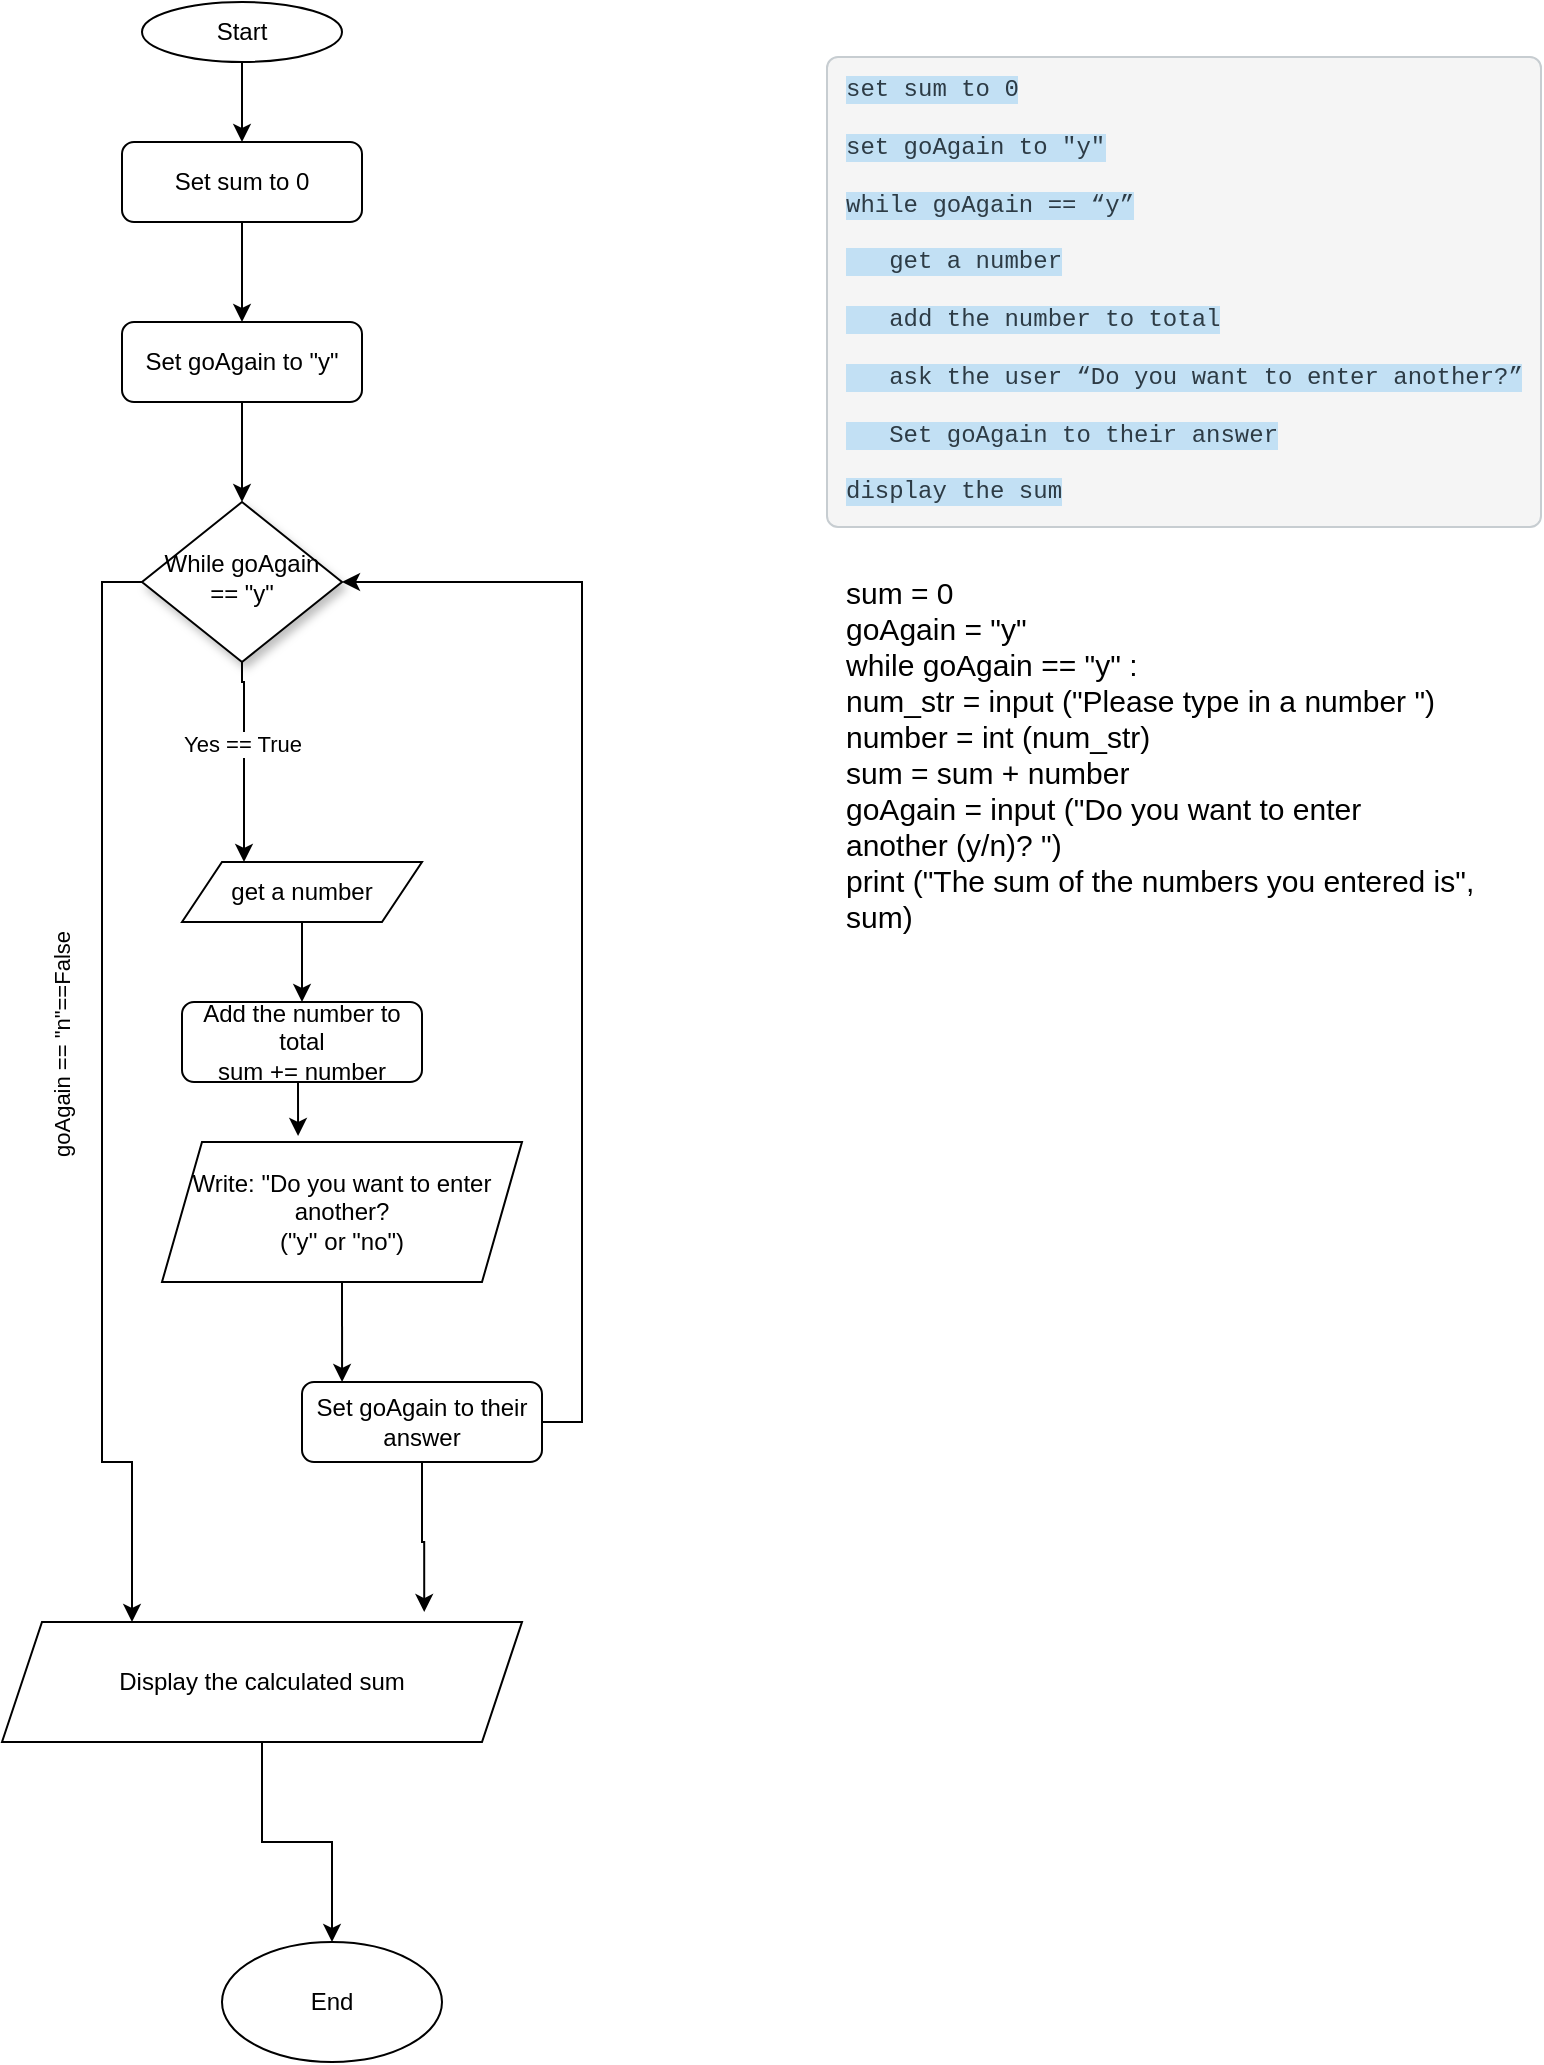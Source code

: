 <mxfile version="23.1.2" type="github">
  <diagram id="C5RBs43oDa-KdzZeNtuy" name="Page-1">
    <mxGraphModel dx="954" dy="640" grid="1" gridSize="10" guides="1" tooltips="1" connect="1" arrows="1" fold="1" page="1" pageScale="1" pageWidth="827" pageHeight="1169" math="0" shadow="0">
      <root>
        <mxCell id="WIyWlLk6GJQsqaUBKTNV-0" />
        <mxCell id="WIyWlLk6GJQsqaUBKTNV-1" parent="WIyWlLk6GJQsqaUBKTNV-0" />
        <mxCell id="v20488faDy4uhFnrYRyf-15" style="edgeStyle=orthogonalEdgeStyle;rounded=0;orthogonalLoop=1;jettySize=auto;html=1;exitX=0.5;exitY=1;exitDx=0;exitDy=0;" edge="1" parent="WIyWlLk6GJQsqaUBKTNV-1" source="WIyWlLk6GJQsqaUBKTNV-6">
          <mxGeometry relative="1" as="geometry">
            <mxPoint x="171" y="440" as="targetPoint" />
            <mxPoint x="170" y="320" as="sourcePoint" />
            <Array as="points">
              <mxPoint x="170" y="350" />
            </Array>
          </mxGeometry>
        </mxCell>
        <mxCell id="v20488faDy4uhFnrYRyf-16" value="Yes == True" style="edgeLabel;html=1;align=center;verticalAlign=middle;resizable=0;points=[];" vertex="1" connectable="0" parent="v20488faDy4uhFnrYRyf-15">
          <mxGeometry x="-0.439" relative="1" as="geometry">
            <mxPoint x="-1" y="13" as="offset" />
          </mxGeometry>
        </mxCell>
        <mxCell id="v20488faDy4uhFnrYRyf-18" style="edgeStyle=orthogonalEdgeStyle;rounded=0;orthogonalLoop=1;jettySize=auto;html=1;exitX=0;exitY=0.5;exitDx=0;exitDy=0;entryX=0.25;entryY=0;entryDx=0;entryDy=0;" edge="1" parent="WIyWlLk6GJQsqaUBKTNV-1" source="WIyWlLk6GJQsqaUBKTNV-6" target="v20488faDy4uhFnrYRyf-11">
          <mxGeometry relative="1" as="geometry">
            <mxPoint x="100" y="690" as="targetPoint" />
            <Array as="points">
              <mxPoint x="100" y="300" />
              <mxPoint x="100" y="740" />
            </Array>
          </mxGeometry>
        </mxCell>
        <mxCell id="v20488faDy4uhFnrYRyf-22" value="goAgain == &quot;n&quot;==False" style="edgeLabel;html=1;align=center;verticalAlign=middle;resizable=0;points=[];rotation=270;" vertex="1" connectable="0" parent="v20488faDy4uhFnrYRyf-18">
          <mxGeometry x="0.588" y="-6" relative="1" as="geometry">
            <mxPoint x="-14" y="-189" as="offset" />
          </mxGeometry>
        </mxCell>
        <mxCell id="WIyWlLk6GJQsqaUBKTNV-6" value="While goAgain == &quot;y&quot;" style="rhombus;whiteSpace=wrap;html=1;shadow=1;fontFamily=Helvetica;fontSize=12;align=center;strokeWidth=1;spacing=6;spacingTop=-4;" parent="WIyWlLk6GJQsqaUBKTNV-1" vertex="1">
          <mxGeometry x="120" y="260" width="100" height="80" as="geometry" />
        </mxCell>
        <mxCell id="v20488faDy4uhFnrYRyf-20" style="edgeStyle=orthogonalEdgeStyle;rounded=0;orthogonalLoop=1;jettySize=auto;html=1;entryX=0.5;entryY=0;entryDx=0;entryDy=0;" edge="1" parent="WIyWlLk6GJQsqaUBKTNV-1" source="WIyWlLk6GJQsqaUBKTNV-7" target="WIyWlLk6GJQsqaUBKTNV-12">
          <mxGeometry relative="1" as="geometry" />
        </mxCell>
        <mxCell id="WIyWlLk6GJQsqaUBKTNV-7" value="Set sum to 0" style="rounded=1;whiteSpace=wrap;html=1;fontSize=12;glass=0;strokeWidth=1;shadow=0;" parent="WIyWlLk6GJQsqaUBKTNV-1" vertex="1">
          <mxGeometry x="110" y="80" width="120" height="40" as="geometry" />
        </mxCell>
        <mxCell id="v20488faDy4uhFnrYRyf-21" style="edgeStyle=orthogonalEdgeStyle;rounded=0;orthogonalLoop=1;jettySize=auto;html=1;exitX=0.5;exitY=1;exitDx=0;exitDy=0;entryX=0.5;entryY=0;entryDx=0;entryDy=0;" edge="1" parent="WIyWlLk6GJQsqaUBKTNV-1" source="WIyWlLk6GJQsqaUBKTNV-12" target="WIyWlLk6GJQsqaUBKTNV-6">
          <mxGeometry relative="1" as="geometry" />
        </mxCell>
        <mxCell id="WIyWlLk6GJQsqaUBKTNV-12" value="Set goAgain to &quot;y&quot;" style="rounded=1;whiteSpace=wrap;html=1;fontSize=12;glass=0;strokeWidth=1;shadow=0;" parent="WIyWlLk6GJQsqaUBKTNV-1" vertex="1">
          <mxGeometry x="110" y="170" width="120" height="40" as="geometry" />
        </mxCell>
        <mxCell id="v20488faDy4uhFnrYRyf-19" style="edgeStyle=orthogonalEdgeStyle;rounded=0;orthogonalLoop=1;jettySize=auto;html=1;exitX=0.5;exitY=1;exitDx=0;exitDy=0;entryX=0.5;entryY=0;entryDx=0;entryDy=0;" edge="1" parent="WIyWlLk6GJQsqaUBKTNV-1" source="v20488faDy4uhFnrYRyf-0" target="WIyWlLk6GJQsqaUBKTNV-7">
          <mxGeometry relative="1" as="geometry" />
        </mxCell>
        <mxCell id="v20488faDy4uhFnrYRyf-0" value="Start" style="ellipse;whiteSpace=wrap;html=1;" vertex="1" parent="WIyWlLk6GJQsqaUBKTNV-1">
          <mxGeometry x="120" y="10" width="100" height="30" as="geometry" />
        </mxCell>
        <mxCell id="v20488faDy4uhFnrYRyf-3" value="Write: &quot;Do you want to enter another?&lt;br&gt;(&quot;y&#39;&#39; or &quot;no&quot;)" style="shape=parallelogram;perimeter=parallelogramPerimeter;whiteSpace=wrap;html=1;fixedSize=1;" vertex="1" parent="WIyWlLk6GJQsqaUBKTNV-1">
          <mxGeometry x="130" y="580" width="180" height="70" as="geometry" />
        </mxCell>
        <mxCell id="v20488faDy4uhFnrYRyf-23" style="edgeStyle=orthogonalEdgeStyle;rounded=0;orthogonalLoop=1;jettySize=auto;html=1;exitX=0.5;exitY=1;exitDx=0;exitDy=0;entryX=0.5;entryY=0;entryDx=0;entryDy=0;" edge="1" parent="WIyWlLk6GJQsqaUBKTNV-1" source="v20488faDy4uhFnrYRyf-8" target="v20488faDy4uhFnrYRyf-10">
          <mxGeometry relative="1" as="geometry" />
        </mxCell>
        <mxCell id="v20488faDy4uhFnrYRyf-8" value="get a number" style="shape=parallelogram;perimeter=parallelogramPerimeter;whiteSpace=wrap;html=1;fixedSize=1;" vertex="1" parent="WIyWlLk6GJQsqaUBKTNV-1">
          <mxGeometry x="140" y="440" width="120" height="30" as="geometry" />
        </mxCell>
        <mxCell id="v20488faDy4uhFnrYRyf-27" style="edgeStyle=orthogonalEdgeStyle;rounded=0;orthogonalLoop=1;jettySize=auto;html=1;exitX=1;exitY=0.5;exitDx=0;exitDy=0;entryX=1;entryY=0.5;entryDx=0;entryDy=0;" edge="1" parent="WIyWlLk6GJQsqaUBKTNV-1" source="v20488faDy4uhFnrYRyf-9" target="WIyWlLk6GJQsqaUBKTNV-6">
          <mxGeometry relative="1" as="geometry" />
        </mxCell>
        <mxCell id="v20488faDy4uhFnrYRyf-9" value="Set goAgain to their answer" style="rounded=1;whiteSpace=wrap;html=1;" vertex="1" parent="WIyWlLk6GJQsqaUBKTNV-1">
          <mxGeometry x="200" y="700" width="120" height="40" as="geometry" />
        </mxCell>
        <mxCell id="v20488faDy4uhFnrYRyf-10" value="Add the number to total&lt;br&gt;sum += number" style="rounded=1;whiteSpace=wrap;html=1;" vertex="1" parent="WIyWlLk6GJQsqaUBKTNV-1">
          <mxGeometry x="140" y="510" width="120" height="40" as="geometry" />
        </mxCell>
        <mxCell id="v20488faDy4uhFnrYRyf-17" style="edgeStyle=orthogonalEdgeStyle;rounded=0;orthogonalLoop=1;jettySize=auto;html=1;exitX=0.5;exitY=1;exitDx=0;exitDy=0;" edge="1" parent="WIyWlLk6GJQsqaUBKTNV-1" source="v20488faDy4uhFnrYRyf-11" target="v20488faDy4uhFnrYRyf-12">
          <mxGeometry relative="1" as="geometry" />
        </mxCell>
        <mxCell id="v20488faDy4uhFnrYRyf-11" value="Display the calculated sum" style="shape=parallelogram;perimeter=parallelogramPerimeter;whiteSpace=wrap;html=1;fixedSize=1;" vertex="1" parent="WIyWlLk6GJQsqaUBKTNV-1">
          <mxGeometry x="50" y="820" width="260" height="60" as="geometry" />
        </mxCell>
        <mxCell id="v20488faDy4uhFnrYRyf-12" value="End" style="ellipse;whiteSpace=wrap;html=1;" vertex="1" parent="WIyWlLk6GJQsqaUBKTNV-1">
          <mxGeometry x="160" y="980" width="110" height="60" as="geometry" />
        </mxCell>
        <mxCell id="v20488faDy4uhFnrYRyf-13" value="&lt;pre style=&quot;font-family: Monaco, Menlo, Consolas, &amp;quot;Courier New&amp;quot;, monospace; font-size: 0.75rem; border-radius: 6px; background-color: rgb(245, 245, 245); border: 1px solid rgb(199, 205, 209); color: rgb(45, 59, 69); display: block; padding: 9px; margin: 0px 0px 12px; line-height: 1.2; word-break: break-all; overflow-wrap: break-word; font-style: normal; font-variant-ligatures: normal; font-variant-caps: normal; font-weight: 400; letter-spacing: normal; orphans: 2; text-align: start; text-indent: 0px; text-transform: none; widows: 2; word-spacing: 0px; -webkit-text-stroke-width: 0px; text-decoration-thickness: initial; text-decoration-style: initial; text-decoration-color: initial;&quot;&gt;&lt;span style=&quot;background-color: rgb(194, 224, 244);&quot;&gt;set sum to 0&lt;/span&gt;&lt;br&gt;&lt;br&gt;&lt;span style=&quot;background-color: rgb(194, 224, 244);&quot;&gt;set goAgain to &quot;y&quot;&lt;/span&gt;&lt;br&gt;&lt;br&gt;&lt;span style=&quot;background-color: rgb(194, 224, 244);&quot;&gt;while goAgain == “y”&lt;/span&gt;&lt;br&gt;&lt;br&gt;&lt;span style=&quot;background-color: rgb(194, 224, 244);&quot;&gt;   get a number&lt;/span&gt;&lt;br&gt;&lt;br&gt;&lt;span style=&quot;background-color: rgb(194, 224, 244);&quot;&gt;   add the number to total&lt;/span&gt;&lt;br&gt;&lt;br&gt;&lt;span style=&quot;background-color: rgb(194, 224, 244);&quot;&gt;   ask the user “Do you want to enter another?”&lt;/span&gt;&lt;br&gt;&lt;br&gt;&lt;span style=&quot;background-color: rgb(194, 224, 244);&quot;&gt;   Set goAgain to their answer&lt;/span&gt;&lt;br&gt;&lt;br&gt;&lt;span style=&quot;background-color: rgb(194, 224, 244);&quot;&gt;display the sum&lt;/span&gt;&lt;/pre&gt;" style="text;whiteSpace=wrap;html=1;" vertex="1" parent="WIyWlLk6GJQsqaUBKTNV-1">
          <mxGeometry x="460" y="30" width="340" height="210" as="geometry" />
        </mxCell>
        <mxCell id="v20488faDy4uhFnrYRyf-25" style="edgeStyle=orthogonalEdgeStyle;rounded=0;orthogonalLoop=1;jettySize=auto;html=1;exitX=0.5;exitY=1;exitDx=0;exitDy=0;entryX=0.378;entryY=-0.043;entryDx=0;entryDy=0;entryPerimeter=0;" edge="1" parent="WIyWlLk6GJQsqaUBKTNV-1" source="v20488faDy4uhFnrYRyf-10" target="v20488faDy4uhFnrYRyf-3">
          <mxGeometry relative="1" as="geometry" />
        </mxCell>
        <mxCell id="v20488faDy4uhFnrYRyf-26" style="edgeStyle=orthogonalEdgeStyle;rounded=0;orthogonalLoop=1;jettySize=auto;html=1;exitX=0.5;exitY=1;exitDx=0;exitDy=0;entryX=0.167;entryY=0;entryDx=0;entryDy=0;entryPerimeter=0;" edge="1" parent="WIyWlLk6GJQsqaUBKTNV-1" source="v20488faDy4uhFnrYRyf-3" target="v20488faDy4uhFnrYRyf-9">
          <mxGeometry relative="1" as="geometry" />
        </mxCell>
        <mxCell id="v20488faDy4uhFnrYRyf-28" value="&lt;font style=&quot;font-size: 15px;&quot;&gt;sum = 0&lt;br&gt;goAgain = &quot;y&quot;&lt;br&gt;while goAgain == &quot;y&quot; :&lt;br&gt;num_str = input (&quot;Please type in a number &quot;)&lt;br&gt;number = int (num_str)&lt;br&gt;sum = sum + number&lt;br&gt;goAgain = input (&quot;Do you want to enter&lt;br&gt;another (y/n)? &quot;)&lt;br&gt;print (&quot;The sum of the numbers you entered is&quot;,&lt;br&gt;sum)&lt;/font&gt;" style="text;whiteSpace=wrap;html=1;" vertex="1" parent="WIyWlLk6GJQsqaUBKTNV-1">
          <mxGeometry x="470" y="290" width="340" height="260" as="geometry" />
        </mxCell>
        <mxCell id="v20488faDy4uhFnrYRyf-29" style="edgeStyle=orthogonalEdgeStyle;rounded=0;orthogonalLoop=1;jettySize=auto;html=1;exitX=0.5;exitY=1;exitDx=0;exitDy=0;entryX=0.812;entryY=-0.083;entryDx=0;entryDy=0;entryPerimeter=0;" edge="1" parent="WIyWlLk6GJQsqaUBKTNV-1" source="v20488faDy4uhFnrYRyf-9" target="v20488faDy4uhFnrYRyf-11">
          <mxGeometry relative="1" as="geometry" />
        </mxCell>
      </root>
    </mxGraphModel>
  </diagram>
</mxfile>
